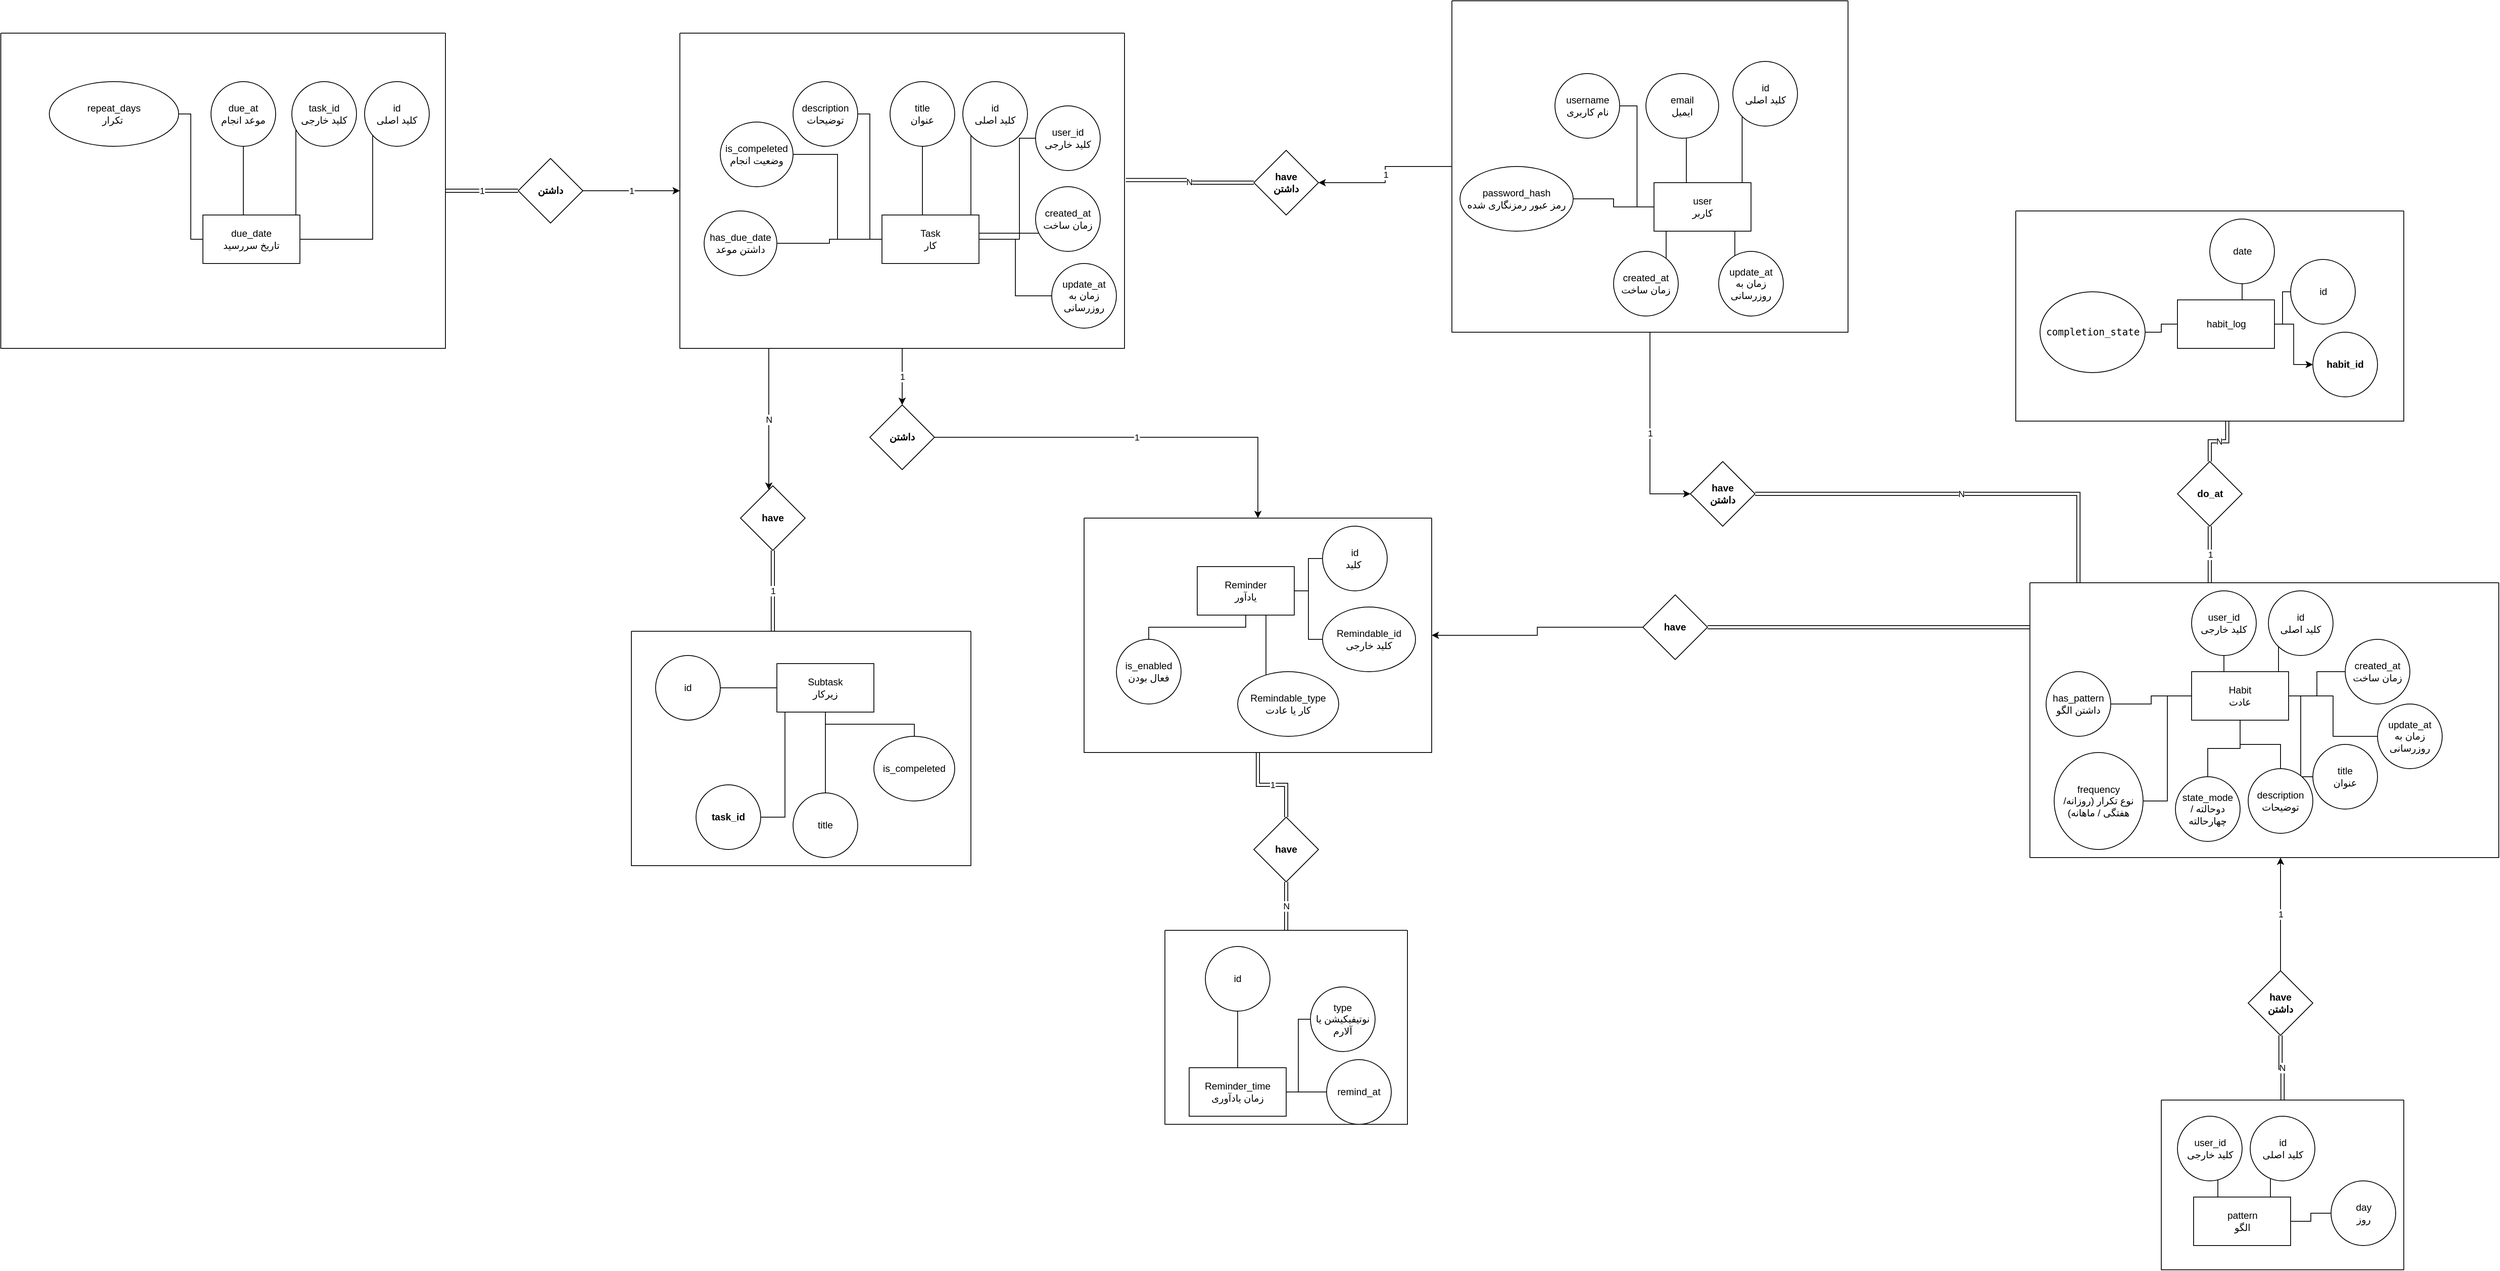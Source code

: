 <mxfile version="27.0.9">
  <diagram name="Page-1" id="r8p4O_eWEzCxsMryv561">
    <mxGraphModel dx="1728" dy="-308" grid="1" gridSize="10" guides="1" tooltips="1" connect="1" arrows="1" fold="1" page="1" pageScale="1" pageWidth="850" pageHeight="1100" math="0" shadow="0">
      <root>
        <mxCell id="0" />
        <mxCell id="1" parent="0" />
        <mxCell id="g0pEM1Ol_jY0G0fQ0YfE-92" value="1" style="edgeStyle=orthogonalEdgeStyle;rounded=0;orthogonalLoop=1;jettySize=auto;html=1;" parent="1" source="g0pEM1Ol_jY0G0fQ0YfE-7" target="g0pEM1Ol_jY0G0fQ0YfE-91" edge="1">
          <mxGeometry relative="1" as="geometry" />
        </mxCell>
        <mxCell id="g0pEM1Ol_jY0G0fQ0YfE-108" value="N" style="edgeStyle=orthogonalEdgeStyle;rounded=0;orthogonalLoop=1;jettySize=auto;html=1;" parent="1" source="g0pEM1Ol_jY0G0fQ0YfE-7" target="g0pEM1Ol_jY0G0fQ0YfE-105" edge="1">
          <mxGeometry relative="1" as="geometry">
            <Array as="points">
              <mxPoint x="190" y="1780" />
              <mxPoint x="190" y="1780" />
            </Array>
          </mxGeometry>
        </mxCell>
        <mxCell id="g0pEM1Ol_jY0G0fQ0YfE-7" value="" style="swimlane;startSize=0;" parent="1" vertex="1">
          <mxGeometry x="80" y="1240" width="550" height="390" as="geometry" />
        </mxCell>
        <mxCell id="g0pEM1Ol_jY0G0fQ0YfE-8" value="" style="edgeStyle=elbowEdgeStyle;rounded=0;orthogonalLoop=1;jettySize=auto;html=1;elbow=horizontal;startArrow=none;endArrow=none;" parent="g0pEM1Ol_jY0G0fQ0YfE-7" source="g0pEM1Ol_jY0G0fQ0YfE-16" target="g0pEM1Ol_jY0G0fQ0YfE-17" edge="1">
          <mxGeometry relative="1" as="geometry" />
        </mxCell>
        <mxCell id="g0pEM1Ol_jY0G0fQ0YfE-9" value="" style="edgeStyle=elbowEdgeStyle;rounded=0;orthogonalLoop=1;jettySize=auto;html=1;elbow=horizontal;startArrow=none;endArrow=none;" parent="g0pEM1Ol_jY0G0fQ0YfE-7" source="g0pEM1Ol_jY0G0fQ0YfE-16" target="g0pEM1Ol_jY0G0fQ0YfE-18" edge="1">
          <mxGeometry relative="1" as="geometry" />
        </mxCell>
        <mxCell id="g0pEM1Ol_jY0G0fQ0YfE-10" value="" style="edgeStyle=elbowEdgeStyle;rounded=0;orthogonalLoop=1;jettySize=auto;html=1;elbow=horizontal;startArrow=none;endArrow=none;" parent="g0pEM1Ol_jY0G0fQ0YfE-7" source="g0pEM1Ol_jY0G0fQ0YfE-16" target="g0pEM1Ol_jY0G0fQ0YfE-18" edge="1">
          <mxGeometry relative="1" as="geometry" />
        </mxCell>
        <mxCell id="g0pEM1Ol_jY0G0fQ0YfE-11" value="" style="edgeStyle=elbowEdgeStyle;rounded=0;orthogonalLoop=1;jettySize=auto;html=1;elbow=horizontal;startArrow=none;endArrow=none;" parent="g0pEM1Ol_jY0G0fQ0YfE-7" source="g0pEM1Ol_jY0G0fQ0YfE-16" target="g0pEM1Ol_jY0G0fQ0YfE-19" edge="1">
          <mxGeometry relative="1" as="geometry" />
        </mxCell>
        <mxCell id="g0pEM1Ol_jY0G0fQ0YfE-12" value="" style="edgeStyle=elbowEdgeStyle;rounded=0;orthogonalLoop=1;jettySize=auto;html=1;elbow=horizontal;startArrow=none;endArrow=none;" parent="g0pEM1Ol_jY0G0fQ0YfE-7" source="g0pEM1Ol_jY0G0fQ0YfE-16" target="g0pEM1Ol_jY0G0fQ0YfE-19" edge="1">
          <mxGeometry relative="1" as="geometry" />
        </mxCell>
        <mxCell id="g0pEM1Ol_jY0G0fQ0YfE-13" value="" style="edgeStyle=elbowEdgeStyle;rounded=0;orthogonalLoop=1;jettySize=auto;html=1;elbow=horizontal;startArrow=none;endArrow=none;" parent="g0pEM1Ol_jY0G0fQ0YfE-7" source="g0pEM1Ol_jY0G0fQ0YfE-16" target="g0pEM1Ol_jY0G0fQ0YfE-20" edge="1">
          <mxGeometry relative="1" as="geometry" />
        </mxCell>
        <mxCell id="g0pEM1Ol_jY0G0fQ0YfE-14" value="" style="edgeStyle=elbowEdgeStyle;rounded=0;orthogonalLoop=1;jettySize=auto;html=1;elbow=vertical;startArrow=none;endArrow=none;" parent="g0pEM1Ol_jY0G0fQ0YfE-7" source="g0pEM1Ol_jY0G0fQ0YfE-16" target="g0pEM1Ol_jY0G0fQ0YfE-21" edge="1">
          <mxGeometry relative="1" as="geometry" />
        </mxCell>
        <mxCell id="g0pEM1Ol_jY0G0fQ0YfE-15" value="" style="edgeStyle=elbowEdgeStyle;rounded=0;orthogonalLoop=1;jettySize=auto;html=1;elbow=horizontal;startArrow=none;endArrow=none;" parent="g0pEM1Ol_jY0G0fQ0YfE-7" source="g0pEM1Ol_jY0G0fQ0YfE-16" target="g0pEM1Ol_jY0G0fQ0YfE-22" edge="1">
          <mxGeometry relative="1" as="geometry" />
        </mxCell>
        <mxCell id="g0pEM1Ol_jY0G0fQ0YfE-26" style="edgeStyle=elbowEdgeStyle;rounded=0;orthogonalLoop=1;jettySize=auto;html=1;startArrow=none;endArrow=none;" parent="g0pEM1Ol_jY0G0fQ0YfE-7" source="g0pEM1Ol_jY0G0fQ0YfE-16" target="g0pEM1Ol_jY0G0fQ0YfE-25" edge="1">
          <mxGeometry relative="1" as="geometry" />
        </mxCell>
        <mxCell id="g0pEM1Ol_jY0G0fQ0YfE-175" style="edgeStyle=elbowEdgeStyle;rounded=0;orthogonalLoop=1;jettySize=auto;html=1;startArrow=none;endArrow=none;" parent="g0pEM1Ol_jY0G0fQ0YfE-7" source="g0pEM1Ol_jY0G0fQ0YfE-16" target="g0pEM1Ol_jY0G0fQ0YfE-174" edge="1">
          <mxGeometry relative="1" as="geometry">
            <Array as="points">
              <mxPoint x="420" y="190" />
            </Array>
          </mxGeometry>
        </mxCell>
        <UserObject label="Task&lt;div&gt;کار&lt;/div&gt;" treeRoot="1" id="g0pEM1Ol_jY0G0fQ0YfE-16">
          <mxCell style="whiteSpace=wrap;html=1;align=center;treeFolding=1;treeMoving=1;newEdgeStyle={&quot;edgeStyle&quot;:&quot;elbowEdgeStyle&quot;,&quot;startArrow&quot;:&quot;none&quot;,&quot;endArrow&quot;:&quot;none&quot;};" parent="g0pEM1Ol_jY0G0fQ0YfE-7" vertex="1">
            <mxGeometry x="250" y="225" width="120" height="60" as="geometry" />
          </mxCell>
        </UserObject>
        <mxCell id="g0pEM1Ol_jY0G0fQ0YfE-17" value="id&lt;div&gt;کلید اصلی&lt;/div&gt;" style="ellipse;whiteSpace=wrap;html=1;" parent="g0pEM1Ol_jY0G0fQ0YfE-7" vertex="1">
          <mxGeometry x="350" y="60" width="80" height="80" as="geometry" />
        </mxCell>
        <mxCell id="g0pEM1Ol_jY0G0fQ0YfE-18" value="title&lt;div&gt;عنوان&lt;/div&gt;" style="ellipse;whiteSpace=wrap;html=1;" parent="g0pEM1Ol_jY0G0fQ0YfE-7" vertex="1">
          <mxGeometry x="260" y="60" width="80" height="80" as="geometry" />
        </mxCell>
        <mxCell id="g0pEM1Ol_jY0G0fQ0YfE-19" value="description&lt;div&gt;توضیحات&lt;/div&gt;" style="ellipse;whiteSpace=wrap;html=1;" parent="g0pEM1Ol_jY0G0fQ0YfE-7" vertex="1">
          <mxGeometry x="140" y="60" width="80" height="80" as="geometry" />
        </mxCell>
        <mxCell id="g0pEM1Ol_jY0G0fQ0YfE-20" value="is_compeleted&lt;div&gt;وضعیت انجام&lt;/div&gt;" style="ellipse;whiteSpace=wrap;html=1;" parent="g0pEM1Ol_jY0G0fQ0YfE-7" vertex="1">
          <mxGeometry x="50" y="110" width="90" height="80" as="geometry" />
        </mxCell>
        <mxCell id="g0pEM1Ol_jY0G0fQ0YfE-21" value="created_at&lt;div&gt;زمان ساخت&lt;/div&gt;" style="ellipse;whiteSpace=wrap;html=1;" parent="g0pEM1Ol_jY0G0fQ0YfE-7" vertex="1">
          <mxGeometry x="440" y="190" width="80" height="80" as="geometry" />
        </mxCell>
        <mxCell id="g0pEM1Ol_jY0G0fQ0YfE-22" value="&lt;div&gt;has_due_date&lt;/div&gt;&lt;div&gt;داشتن موعد&lt;/div&gt;" style="ellipse;whiteSpace=wrap;html=1;" parent="g0pEM1Ol_jY0G0fQ0YfE-7" vertex="1">
          <mxGeometry x="30" y="220" width="90" height="80" as="geometry" />
        </mxCell>
        <mxCell id="g0pEM1Ol_jY0G0fQ0YfE-25" value="update_at&lt;div&gt;زمان به روزرسانی&lt;/div&gt;" style="ellipse;whiteSpace=wrap;html=1;" parent="g0pEM1Ol_jY0G0fQ0YfE-7" vertex="1">
          <mxGeometry x="460" y="285" width="80" height="80" as="geometry" />
        </mxCell>
        <mxCell id="g0pEM1Ol_jY0G0fQ0YfE-174" value="user_id&lt;div&gt;کلید خارجی&lt;/div&gt;" style="ellipse;whiteSpace=wrap;html=1;" parent="g0pEM1Ol_jY0G0fQ0YfE-7" vertex="1">
          <mxGeometry x="440" y="90" width="80" height="80" as="geometry" />
        </mxCell>
        <mxCell id="g0pEM1Ol_jY0G0fQ0YfE-48" value="1" style="edgeStyle=orthogonalEdgeStyle;rounded=0;orthogonalLoop=1;jettySize=auto;html=1;shape=link;" parent="1" source="g0pEM1Ol_jY0G0fQ0YfE-27" target="g0pEM1Ol_jY0G0fQ0YfE-47" edge="1">
          <mxGeometry relative="1" as="geometry" />
        </mxCell>
        <mxCell id="g0pEM1Ol_jY0G0fQ0YfE-27" value="" style="swimlane;startSize=0;" parent="1" vertex="1">
          <mxGeometry x="-760" y="1240" width="550" height="390" as="geometry" />
        </mxCell>
        <mxCell id="g0pEM1Ol_jY0G0fQ0YfE-28" value="" style="edgeStyle=elbowEdgeStyle;rounded=0;orthogonalLoop=1;jettySize=auto;html=1;elbow=horizontal;startArrow=none;endArrow=none;" parent="g0pEM1Ol_jY0G0fQ0YfE-27" source="g0pEM1Ol_jY0G0fQ0YfE-37" target="g0pEM1Ol_jY0G0fQ0YfE-38" edge="1">
          <mxGeometry relative="1" as="geometry">
            <Array as="points">
              <mxPoint x="460" y="180" />
            </Array>
          </mxGeometry>
        </mxCell>
        <mxCell id="g0pEM1Ol_jY0G0fQ0YfE-29" value="" style="edgeStyle=elbowEdgeStyle;rounded=0;orthogonalLoop=1;jettySize=auto;html=1;elbow=horizontal;startArrow=none;endArrow=none;" parent="g0pEM1Ol_jY0G0fQ0YfE-27" source="g0pEM1Ol_jY0G0fQ0YfE-37" target="g0pEM1Ol_jY0G0fQ0YfE-39" edge="1">
          <mxGeometry relative="1" as="geometry" />
        </mxCell>
        <mxCell id="g0pEM1Ol_jY0G0fQ0YfE-30" value="" style="edgeStyle=elbowEdgeStyle;rounded=0;orthogonalLoop=1;jettySize=auto;html=1;elbow=horizontal;startArrow=none;endArrow=none;" parent="g0pEM1Ol_jY0G0fQ0YfE-27" source="g0pEM1Ol_jY0G0fQ0YfE-37" target="g0pEM1Ol_jY0G0fQ0YfE-39" edge="1">
          <mxGeometry relative="1" as="geometry" />
        </mxCell>
        <mxCell id="g0pEM1Ol_jY0G0fQ0YfE-31" value="" style="edgeStyle=elbowEdgeStyle;rounded=0;orthogonalLoop=1;jettySize=auto;html=1;elbow=horizontal;startArrow=none;endArrow=none;" parent="g0pEM1Ol_jY0G0fQ0YfE-27" source="g0pEM1Ol_jY0G0fQ0YfE-37" target="g0pEM1Ol_jY0G0fQ0YfE-40" edge="1">
          <mxGeometry relative="1" as="geometry" />
        </mxCell>
        <mxCell id="g0pEM1Ol_jY0G0fQ0YfE-32" value="" style="edgeStyle=elbowEdgeStyle;rounded=0;orthogonalLoop=1;jettySize=auto;html=1;elbow=horizontal;startArrow=none;endArrow=none;" parent="g0pEM1Ol_jY0G0fQ0YfE-27" source="g0pEM1Ol_jY0G0fQ0YfE-37" target="g0pEM1Ol_jY0G0fQ0YfE-40" edge="1">
          <mxGeometry relative="1" as="geometry" />
        </mxCell>
        <mxCell id="g0pEM1Ol_jY0G0fQ0YfE-46" style="edgeStyle=elbowEdgeStyle;rounded=0;orthogonalLoop=1;jettySize=auto;html=1;startArrow=none;endArrow=none;" parent="g0pEM1Ol_jY0G0fQ0YfE-27" source="g0pEM1Ol_jY0G0fQ0YfE-37" target="g0pEM1Ol_jY0G0fQ0YfE-45" edge="1">
          <mxGeometry relative="1" as="geometry" />
        </mxCell>
        <UserObject label="&lt;div&gt;due_date&lt;/div&gt;&lt;div&gt;تاریخ سررسید&lt;/div&gt;" treeRoot="1" id="g0pEM1Ol_jY0G0fQ0YfE-37">
          <mxCell style="whiteSpace=wrap;html=1;align=center;treeFolding=1;treeMoving=1;newEdgeStyle={&quot;edgeStyle&quot;:&quot;elbowEdgeStyle&quot;,&quot;startArrow&quot;:&quot;none&quot;,&quot;endArrow&quot;:&quot;none&quot;};" parent="g0pEM1Ol_jY0G0fQ0YfE-27" vertex="1">
            <mxGeometry x="250" y="225" width="120" height="60" as="geometry" />
          </mxCell>
        </UserObject>
        <mxCell id="g0pEM1Ol_jY0G0fQ0YfE-38" value="id&lt;div&gt;کلید اصلی&lt;/div&gt;" style="ellipse;whiteSpace=wrap;html=1;" parent="g0pEM1Ol_jY0G0fQ0YfE-27" vertex="1">
          <mxGeometry x="450" y="60" width="80" height="80" as="geometry" />
        </mxCell>
        <mxCell id="g0pEM1Ol_jY0G0fQ0YfE-39" value="due_at&lt;div&gt;موعد انجام&lt;/div&gt;" style="ellipse;whiteSpace=wrap;html=1;" parent="g0pEM1Ol_jY0G0fQ0YfE-27" vertex="1">
          <mxGeometry x="260" y="60" width="80" height="80" as="geometry" />
        </mxCell>
        <mxCell id="g0pEM1Ol_jY0G0fQ0YfE-40" value="repeat_days&lt;div&gt;تکرار&amp;nbsp;&lt;/div&gt;" style="ellipse;whiteSpace=wrap;html=1;" parent="g0pEM1Ol_jY0G0fQ0YfE-27" vertex="1">
          <mxGeometry x="60" y="60" width="160" height="80" as="geometry" />
        </mxCell>
        <mxCell id="g0pEM1Ol_jY0G0fQ0YfE-45" value="task_id&lt;div&gt;کلید خارجی&lt;/div&gt;" style="ellipse;whiteSpace=wrap;html=1;" parent="g0pEM1Ol_jY0G0fQ0YfE-27" vertex="1">
          <mxGeometry x="360" y="60" width="80" height="80" as="geometry" />
        </mxCell>
        <mxCell id="g0pEM1Ol_jY0G0fQ0YfE-49" value="1" style="edgeStyle=orthogonalEdgeStyle;rounded=0;orthogonalLoop=1;jettySize=auto;html=1;" parent="1" source="g0pEM1Ol_jY0G0fQ0YfE-47" target="g0pEM1Ol_jY0G0fQ0YfE-7" edge="1">
          <mxGeometry relative="1" as="geometry" />
        </mxCell>
        <mxCell id="g0pEM1Ol_jY0G0fQ0YfE-47" value="داشتن" style="rhombus;whiteSpace=wrap;html=1;fontStyle=1;startSize=0;" parent="1" vertex="1">
          <mxGeometry x="-120" y="1395" width="80" height="80" as="geometry" />
        </mxCell>
        <mxCell id="g0pEM1Ol_jY0G0fQ0YfE-86" value="1" style="edgeStyle=orthogonalEdgeStyle;rounded=0;orthogonalLoop=1;jettySize=auto;html=1;shape=link;" parent="1" source="g0pEM1Ol_jY0G0fQ0YfE-59" target="g0pEM1Ol_jY0G0fQ0YfE-79" edge="1">
          <mxGeometry relative="1" as="geometry" />
        </mxCell>
        <mxCell id="g0pEM1Ol_jY0G0fQ0YfE-59" value="" style="swimlane;startSize=0;" parent="1" vertex="1">
          <mxGeometry x="580" y="1840" width="430" height="290" as="geometry" />
        </mxCell>
        <mxCell id="g0pEM1Ol_jY0G0fQ0YfE-61" value="" style="edgeStyle=elbowEdgeStyle;rounded=0;orthogonalLoop=1;jettySize=auto;html=1;elbow=vertical;startArrow=none;endArrow=none;" parent="g0pEM1Ol_jY0G0fQ0YfE-59" source="g0pEM1Ol_jY0G0fQ0YfE-64" target="g0pEM1Ol_jY0G0fQ0YfE-65" edge="1">
          <mxGeometry relative="1" as="geometry" />
        </mxCell>
        <mxCell id="g0pEM1Ol_jY0G0fQ0YfE-62" value="" style="edgeStyle=elbowEdgeStyle;rounded=0;orthogonalLoop=1;jettySize=auto;html=1;elbow=horizontal;startArrow=none;endArrow=none;" parent="g0pEM1Ol_jY0G0fQ0YfE-59" source="g0pEM1Ol_jY0G0fQ0YfE-64" target="g0pEM1Ol_jY0G0fQ0YfE-66" edge="1">
          <mxGeometry relative="1" as="geometry" />
        </mxCell>
        <mxCell id="g0pEM1Ol_jY0G0fQ0YfE-88" style="edgeStyle=elbowEdgeStyle;rounded=0;orthogonalLoop=1;jettySize=auto;html=1;startArrow=none;endArrow=none;" parent="g0pEM1Ol_jY0G0fQ0YfE-59" source="g0pEM1Ol_jY0G0fQ0YfE-64" target="g0pEM1Ol_jY0G0fQ0YfE-87" edge="1">
          <mxGeometry relative="1" as="geometry" />
        </mxCell>
        <mxCell id="g0pEM1Ol_jY0G0fQ0YfE-110" style="edgeStyle=elbowEdgeStyle;rounded=0;orthogonalLoop=1;jettySize=auto;html=1;startArrow=none;endArrow=none;" parent="g0pEM1Ol_jY0G0fQ0YfE-59" source="g0pEM1Ol_jY0G0fQ0YfE-64" target="g0pEM1Ol_jY0G0fQ0YfE-109" edge="1">
          <mxGeometry relative="1" as="geometry" />
        </mxCell>
        <UserObject label="Reminder&lt;div&gt;یادآور&lt;/div&gt;" treeRoot="1" id="g0pEM1Ol_jY0G0fQ0YfE-64">
          <mxCell style="whiteSpace=wrap;html=1;align=center;treeFolding=1;treeMoving=1;newEdgeStyle={&quot;edgeStyle&quot;:&quot;elbowEdgeStyle&quot;,&quot;startArrow&quot;:&quot;none&quot;,&quot;endArrow&quot;:&quot;none&quot;};" parent="g0pEM1Ol_jY0G0fQ0YfE-59" vertex="1">
            <mxGeometry x="140" y="60" width="120" height="60" as="geometry" />
          </mxCell>
        </UserObject>
        <mxCell id="g0pEM1Ol_jY0G0fQ0YfE-65" value="is_enabled&lt;div&gt;فعال بودن&lt;/div&gt;" style="ellipse;whiteSpace=wrap;html=1;" parent="g0pEM1Ol_jY0G0fQ0YfE-59" vertex="1">
          <mxGeometry x="40" y="150" width="80" height="80" as="geometry" />
        </mxCell>
        <mxCell id="g0pEM1Ol_jY0G0fQ0YfE-66" value="id&lt;div&gt;کلید&amp;nbsp;&lt;/div&gt;" style="ellipse;whiteSpace=wrap;html=1;" parent="g0pEM1Ol_jY0G0fQ0YfE-59" vertex="1">
          <mxGeometry x="295" y="10" width="80" height="80" as="geometry" />
        </mxCell>
        <mxCell id="g0pEM1Ol_jY0G0fQ0YfE-87" value="&lt;div&gt;Remindable_id&lt;/div&gt;&lt;div&gt;کلید خارجی&lt;/div&gt;" style="ellipse;whiteSpace=wrap;html=1;" parent="g0pEM1Ol_jY0G0fQ0YfE-59" vertex="1">
          <mxGeometry x="295" y="110" width="115" height="80" as="geometry" />
        </mxCell>
        <mxCell id="g0pEM1Ol_jY0G0fQ0YfE-109" value="&lt;div&gt;Remindable_type&lt;/div&gt;&lt;div&gt;کار یا عادت&lt;/div&gt;" style="ellipse;whiteSpace=wrap;html=1;" parent="g0pEM1Ol_jY0G0fQ0YfE-59" vertex="1">
          <mxGeometry x="190" y="190" width="125" height="80" as="geometry" />
        </mxCell>
        <mxCell id="g0pEM1Ol_jY0G0fQ0YfE-70" value="" style="swimlane;startSize=0;" parent="1" vertex="1">
          <mxGeometry x="680" y="2350" width="300" height="240" as="geometry" />
        </mxCell>
        <mxCell id="g0pEM1Ol_jY0G0fQ0YfE-71" value="" style="edgeStyle=elbowEdgeStyle;rounded=0;orthogonalLoop=1;jettySize=auto;html=1;elbow=horizontal;startArrow=none;endArrow=none;" parent="g0pEM1Ol_jY0G0fQ0YfE-70" source="g0pEM1Ol_jY0G0fQ0YfE-72" target="g0pEM1Ol_jY0G0fQ0YfE-75" edge="1">
          <mxGeometry relative="1" as="geometry" />
        </mxCell>
        <UserObject label="Reminder_time&lt;br&gt;&lt;div&gt;زمان یادآوری&lt;/div&gt;" treeRoot="1" id="g0pEM1Ol_jY0G0fQ0YfE-72">
          <mxCell style="whiteSpace=wrap;html=1;align=center;treeFolding=1;treeMoving=1;newEdgeStyle={&quot;edgeStyle&quot;:&quot;elbowEdgeStyle&quot;,&quot;startArrow&quot;:&quot;none&quot;,&quot;endArrow&quot;:&quot;none&quot;};" parent="g0pEM1Ol_jY0G0fQ0YfE-70" vertex="1">
            <mxGeometry x="30" y="170" width="120" height="60" as="geometry" />
          </mxCell>
        </UserObject>
        <mxCell id="g0pEM1Ol_jY0G0fQ0YfE-73" value="remind_at" style="ellipse;whiteSpace=wrap;html=1;" parent="g0pEM1Ol_jY0G0fQ0YfE-70" vertex="1">
          <mxGeometry x="200" y="160" width="80" height="80" as="geometry" />
        </mxCell>
        <mxCell id="g0pEM1Ol_jY0G0fQ0YfE-74" style="edgeStyle=elbowEdgeStyle;rounded=0;orthogonalLoop=1;jettySize=auto;html=1;startArrow=none;endArrow=none;" parent="g0pEM1Ol_jY0G0fQ0YfE-70" source="g0pEM1Ol_jY0G0fQ0YfE-72" target="g0pEM1Ol_jY0G0fQ0YfE-73" edge="1">
          <mxGeometry relative="1" as="geometry" />
        </mxCell>
        <mxCell id="g0pEM1Ol_jY0G0fQ0YfE-75" value="id" style="ellipse;whiteSpace=wrap;html=1;" parent="g0pEM1Ol_jY0G0fQ0YfE-70" vertex="1">
          <mxGeometry x="50" y="20" width="80" height="80" as="geometry" />
        </mxCell>
        <mxCell id="g0pEM1Ol_jY0G0fQ0YfE-67" value="type&lt;br&gt;&lt;div&gt;نوتیفیکیشن یا آلارم&lt;/div&gt;" style="ellipse;whiteSpace=wrap;html=1;" parent="g0pEM1Ol_jY0G0fQ0YfE-70" vertex="1">
          <mxGeometry x="180" y="70" width="80" height="80" as="geometry" />
        </mxCell>
        <mxCell id="g0pEM1Ol_jY0G0fQ0YfE-63" style="edgeStyle=elbowEdgeStyle;rounded=0;orthogonalLoop=1;jettySize=auto;html=1;startArrow=none;endArrow=none;" parent="g0pEM1Ol_jY0G0fQ0YfE-70" source="g0pEM1Ol_jY0G0fQ0YfE-72" target="g0pEM1Ol_jY0G0fQ0YfE-67" edge="1">
          <mxGeometry relative="1" as="geometry">
            <Array as="points" />
            <mxPoint x="245" y="10" as="sourcePoint" />
          </mxGeometry>
        </mxCell>
        <mxCell id="g0pEM1Ol_jY0G0fQ0YfE-76" value="N" style="edgeStyle=orthogonalEdgeStyle;rounded=0;orthogonalLoop=1;jettySize=auto;html=1;shape=link;" parent="1" source="g0pEM1Ol_jY0G0fQ0YfE-79" target="g0pEM1Ol_jY0G0fQ0YfE-70" edge="1">
          <mxGeometry relative="1" as="geometry" />
        </mxCell>
        <mxCell id="g0pEM1Ol_jY0G0fQ0YfE-79" value="have" style="rhombus;whiteSpace=wrap;html=1;fontStyle=1;startSize=0;" parent="1" vertex="1">
          <mxGeometry x="790" y="2210" width="80" height="80" as="geometry" />
        </mxCell>
        <mxCell id="g0pEM1Ol_jY0G0fQ0YfE-93" value="1" style="edgeStyle=orthogonalEdgeStyle;rounded=0;orthogonalLoop=1;jettySize=auto;html=1;" parent="1" source="g0pEM1Ol_jY0G0fQ0YfE-91" target="g0pEM1Ol_jY0G0fQ0YfE-59" edge="1">
          <mxGeometry relative="1" as="geometry" />
        </mxCell>
        <mxCell id="g0pEM1Ol_jY0G0fQ0YfE-91" value="داشتن" style="rhombus;whiteSpace=wrap;html=1;fontStyle=1;startSize=0;" parent="1" vertex="1">
          <mxGeometry x="315" y="1700" width="80" height="80" as="geometry" />
        </mxCell>
        <mxCell id="g0pEM1Ol_jY0G0fQ0YfE-94" value="" style="swimlane;startSize=0;" parent="1" vertex="1">
          <mxGeometry x="20" y="1980" width="420" height="290" as="geometry" />
        </mxCell>
        <mxCell id="g0pEM1Ol_jY0G0fQ0YfE-95" value="" style="edgeStyle=elbowEdgeStyle;rounded=0;orthogonalLoop=1;jettySize=auto;html=1;elbow=horizontal;startArrow=none;endArrow=none;" parent="g0pEM1Ol_jY0G0fQ0YfE-94" source="g0pEM1Ol_jY0G0fQ0YfE-98" target="g0pEM1Ol_jY0G0fQ0YfE-99" edge="1">
          <mxGeometry relative="1" as="geometry" />
        </mxCell>
        <mxCell id="g0pEM1Ol_jY0G0fQ0YfE-96" value="" style="edgeStyle=elbowEdgeStyle;rounded=0;orthogonalLoop=1;jettySize=auto;html=1;elbow=vertical;startArrow=none;endArrow=none;" parent="g0pEM1Ol_jY0G0fQ0YfE-94" source="g0pEM1Ol_jY0G0fQ0YfE-98" target="g0pEM1Ol_jY0G0fQ0YfE-100" edge="1">
          <mxGeometry relative="1" as="geometry" />
        </mxCell>
        <mxCell id="g0pEM1Ol_jY0G0fQ0YfE-97" value="" style="edgeStyle=elbowEdgeStyle;rounded=0;orthogonalLoop=1;jettySize=auto;html=1;elbow=vertical;startArrow=none;endArrow=none;" parent="g0pEM1Ol_jY0G0fQ0YfE-94" source="g0pEM1Ol_jY0G0fQ0YfE-98" target="g0pEM1Ol_jY0G0fQ0YfE-101" edge="1">
          <mxGeometry relative="1" as="geometry" />
        </mxCell>
        <mxCell id="tqQAxwKXfqx9s-7o7qNr-1" style="edgeStyle=elbowEdgeStyle;rounded=0;orthogonalLoop=1;jettySize=auto;html=1;startArrow=none;endArrow=none;" parent="g0pEM1Ol_jY0G0fQ0YfE-94" source="g0pEM1Ol_jY0G0fQ0YfE-98" target="g0pEM1Ol_jY0G0fQ0YfE-106" edge="1">
          <mxGeometry relative="1" as="geometry">
            <Array as="points">
              <mxPoint x="190" y="230" />
            </Array>
          </mxGeometry>
        </mxCell>
        <UserObject label="Subtask&lt;div&gt;زیرکار&lt;/div&gt;" treeRoot="1" id="g0pEM1Ol_jY0G0fQ0YfE-98">
          <mxCell style="whiteSpace=wrap;html=1;align=center;treeFolding=1;treeMoving=1;newEdgeStyle={&quot;edgeStyle&quot;:&quot;elbowEdgeStyle&quot;,&quot;startArrow&quot;:&quot;none&quot;,&quot;endArrow&quot;:&quot;none&quot;};" parent="g0pEM1Ol_jY0G0fQ0YfE-94" vertex="1">
            <mxGeometry x="180" y="40" width="120" height="60" as="geometry" />
          </mxCell>
        </UserObject>
        <mxCell id="g0pEM1Ol_jY0G0fQ0YfE-99" value="id" style="ellipse;whiteSpace=wrap;html=1;" parent="g0pEM1Ol_jY0G0fQ0YfE-94" vertex="1">
          <mxGeometry x="30" y="30" width="80" height="80" as="geometry" />
        </mxCell>
        <mxCell id="g0pEM1Ol_jY0G0fQ0YfE-100" value="title" style="ellipse;whiteSpace=wrap;html=1;" parent="g0pEM1Ol_jY0G0fQ0YfE-94" vertex="1">
          <mxGeometry x="200" y="200" width="80" height="80" as="geometry" />
        </mxCell>
        <mxCell id="g0pEM1Ol_jY0G0fQ0YfE-101" value="is_compeleted" style="ellipse;whiteSpace=wrap;html=1;" parent="g0pEM1Ol_jY0G0fQ0YfE-94" vertex="1">
          <mxGeometry x="300" y="130" width="100" height="80" as="geometry" />
        </mxCell>
        <mxCell id="g0pEM1Ol_jY0G0fQ0YfE-106" value="task_id" style="ellipse;whiteSpace=wrap;html=1;fontStyle=1;startSize=0;" parent="g0pEM1Ol_jY0G0fQ0YfE-94" vertex="1">
          <mxGeometry x="80" y="190" width="80" height="80" as="geometry" />
        </mxCell>
        <mxCell id="g0pEM1Ol_jY0G0fQ0YfE-102" value="1" style="edgeStyle=orthogonalEdgeStyle;rounded=0;orthogonalLoop=1;jettySize=auto;html=1;shape=link;" parent="1" source="g0pEM1Ol_jY0G0fQ0YfE-105" target="g0pEM1Ol_jY0G0fQ0YfE-94" edge="1">
          <mxGeometry relative="1" as="geometry">
            <Array as="points">
              <mxPoint x="195" y="1960" />
              <mxPoint x="195" y="1960" />
            </Array>
          </mxGeometry>
        </mxCell>
        <mxCell id="g0pEM1Ol_jY0G0fQ0YfE-105" value="have" style="rhombus;whiteSpace=wrap;html=1;fontStyle=1;startSize=0;" parent="1" vertex="1">
          <mxGeometry x="155" y="1800" width="80" height="80" as="geometry" />
        </mxCell>
        <mxCell id="g0pEM1Ol_jY0G0fQ0YfE-112" value="" style="edgeStyle=orthogonalEdgeStyle;rounded=0;orthogonalLoop=1;jettySize=auto;html=1;shape=link;" parent="1" source="g0pEM1Ol_jY0G0fQ0YfE-114" target="g0pEM1Ol_jY0G0fQ0YfE-134" edge="1">
          <mxGeometry relative="1" as="geometry">
            <Array as="points">
              <mxPoint x="1500" y="1975" />
              <mxPoint x="1500" y="1975" />
            </Array>
          </mxGeometry>
        </mxCell>
        <mxCell id="g0pEM1Ol_jY0G0fQ0YfE-113" value="1" style="edgeStyle=orthogonalEdgeStyle;rounded=0;orthogonalLoop=1;jettySize=auto;html=1;shape=link;" parent="1" source="g0pEM1Ol_jY0G0fQ0YfE-114" target="g0pEM1Ol_jY0G0fQ0YfE-145" edge="1">
          <mxGeometry relative="1" as="geometry">
            <Array as="points">
              <mxPoint x="1972.5" y="1895" />
              <mxPoint x="1972.5" y="1895" />
            </Array>
          </mxGeometry>
        </mxCell>
        <mxCell id="g0pEM1Ol_jY0G0fQ0YfE-114" value="" style="swimlane;startSize=0;" parent="1" vertex="1">
          <mxGeometry x="1750" y="1920" width="580" height="340" as="geometry" />
        </mxCell>
        <mxCell id="g0pEM1Ol_jY0G0fQ0YfE-116" value="" style="edgeStyle=elbowEdgeStyle;rounded=0;orthogonalLoop=1;jettySize=auto;html=1;elbow=vertical;startArrow=none;endArrow=none;" parent="g0pEM1Ol_jY0G0fQ0YfE-114" source="g0pEM1Ol_jY0G0fQ0YfE-122" target="g0pEM1Ol_jY0G0fQ0YfE-126" edge="1">
          <mxGeometry relative="1" as="geometry" />
        </mxCell>
        <mxCell id="g0pEM1Ol_jY0G0fQ0YfE-117" value="" style="edgeStyle=elbowEdgeStyle;rounded=0;orthogonalLoop=1;jettySize=auto;html=1;elbow=vertical;startArrow=none;endArrow=none;" parent="g0pEM1Ol_jY0G0fQ0YfE-114" source="g0pEM1Ol_jY0G0fQ0YfE-122" target="g0pEM1Ol_jY0G0fQ0YfE-127" edge="1">
          <mxGeometry relative="1" as="geometry" />
        </mxCell>
        <mxCell id="g0pEM1Ol_jY0G0fQ0YfE-118" value="" style="edgeStyle=elbowEdgeStyle;rounded=0;orthogonalLoop=1;jettySize=auto;html=1;elbow=horizontal;startArrow=none;endArrow=none;" parent="g0pEM1Ol_jY0G0fQ0YfE-114" target="g0pEM1Ol_jY0G0fQ0YfE-128" edge="1">
          <mxGeometry relative="1" as="geometry">
            <mxPoint x="220" y="140" as="sourcePoint" />
            <mxPoint x="170" y="240" as="targetPoint" />
            <Array as="points">
              <mxPoint x="170" y="175" />
            </Array>
          </mxGeometry>
        </mxCell>
        <mxCell id="g0pEM1Ol_jY0G0fQ0YfE-119" value="" style="edgeStyle=elbowEdgeStyle;rounded=0;orthogonalLoop=1;jettySize=auto;html=1;elbow=horizontal;startArrow=none;endArrow=none;" parent="g0pEM1Ol_jY0G0fQ0YfE-114" source="g0pEM1Ol_jY0G0fQ0YfE-122" target="g0pEM1Ol_jY0G0fQ0YfE-129" edge="1">
          <mxGeometry relative="1" as="geometry" />
        </mxCell>
        <mxCell id="g0pEM1Ol_jY0G0fQ0YfE-173" style="edgeStyle=elbowEdgeStyle;rounded=0;orthogonalLoop=1;jettySize=auto;html=1;startArrow=none;endArrow=none;" parent="g0pEM1Ol_jY0G0fQ0YfE-114" source="g0pEM1Ol_jY0G0fQ0YfE-122" target="g0pEM1Ol_jY0G0fQ0YfE-172" edge="1">
          <mxGeometry relative="1" as="geometry" />
        </mxCell>
        <mxCell id="g0pEM1Ol_jY0G0fQ0YfE-198" style="edgeStyle=elbowEdgeStyle;rounded=0;orthogonalLoop=1;jettySize=auto;html=1;startArrow=none;endArrow=none;" parent="g0pEM1Ol_jY0G0fQ0YfE-114" source="g0pEM1Ol_jY0G0fQ0YfE-122" target="g0pEM1Ol_jY0G0fQ0YfE-123" edge="1">
          <mxGeometry relative="1" as="geometry" />
        </mxCell>
        <mxCell id="g0pEM1Ol_jY0G0fQ0YfE-199" style="edgeStyle=elbowEdgeStyle;rounded=0;orthogonalLoop=1;jettySize=auto;html=1;startArrow=none;endArrow=none;" parent="g0pEM1Ol_jY0G0fQ0YfE-114" source="g0pEM1Ol_jY0G0fQ0YfE-122" target="g0pEM1Ol_jY0G0fQ0YfE-195" edge="1">
          <mxGeometry relative="1" as="geometry" />
        </mxCell>
        <mxCell id="g0pEM1Ol_jY0G0fQ0YfE-202" style="edgeStyle=elbowEdgeStyle;rounded=0;orthogonalLoop=1;jettySize=auto;html=1;startArrow=none;endArrow=none;" parent="g0pEM1Ol_jY0G0fQ0YfE-114" source="g0pEM1Ol_jY0G0fQ0YfE-122" target="g0pEM1Ol_jY0G0fQ0YfE-196" edge="1">
          <mxGeometry relative="1" as="geometry" />
        </mxCell>
        <mxCell id="g0pEM1Ol_jY0G0fQ0YfE-203" style="edgeStyle=elbowEdgeStyle;rounded=0;orthogonalLoop=1;jettySize=auto;html=1;startArrow=none;endArrow=none;" parent="g0pEM1Ol_jY0G0fQ0YfE-114" source="g0pEM1Ol_jY0G0fQ0YfE-122" target="g0pEM1Ol_jY0G0fQ0YfE-123" edge="1">
          <mxGeometry relative="1" as="geometry" />
        </mxCell>
        <mxCell id="g0pEM1Ol_jY0G0fQ0YfE-208" style="edgeStyle=elbowEdgeStyle;rounded=0;orthogonalLoop=1;jettySize=auto;html=1;startArrow=none;endArrow=none;" parent="g0pEM1Ol_jY0G0fQ0YfE-114" source="g0pEM1Ol_jY0G0fQ0YfE-122" target="g0pEM1Ol_jY0G0fQ0YfE-124" edge="1">
          <mxGeometry relative="1" as="geometry" />
        </mxCell>
        <UserObject label="Habit&lt;div&gt;عادت&lt;/div&gt;" treeRoot="1" id="g0pEM1Ol_jY0G0fQ0YfE-122">
          <mxCell style="whiteSpace=wrap;html=1;align=center;treeFolding=1;treeMoving=1;newEdgeStyle={&quot;edgeStyle&quot;:&quot;elbowEdgeStyle&quot;,&quot;startArrow&quot;:&quot;none&quot;,&quot;endArrow&quot;:&quot;none&quot;};" parent="g0pEM1Ol_jY0G0fQ0YfE-114" vertex="1">
            <mxGeometry x="200" y="110" width="120" height="60" as="geometry" />
          </mxCell>
        </UserObject>
        <mxCell id="g0pEM1Ol_jY0G0fQ0YfE-123" value="id&lt;div&gt;کلید اصلی&lt;/div&gt;" style="ellipse;whiteSpace=wrap;html=1;" parent="g0pEM1Ol_jY0G0fQ0YfE-114" vertex="1">
          <mxGeometry x="295" y="10" width="80" height="80" as="geometry" />
        </mxCell>
        <mxCell id="g0pEM1Ol_jY0G0fQ0YfE-124" value="title&lt;div&gt;عنوان&lt;/div&gt;" style="ellipse;whiteSpace=wrap;html=1;" parent="g0pEM1Ol_jY0G0fQ0YfE-114" vertex="1">
          <mxGeometry x="350" y="200" width="80" height="80" as="geometry" />
        </mxCell>
        <mxCell id="g0pEM1Ol_jY0G0fQ0YfE-126" value="description&lt;div&gt;توضیحات&lt;/div&gt;" style="ellipse;whiteSpace=wrap;html=1;" parent="g0pEM1Ol_jY0G0fQ0YfE-114" vertex="1">
          <mxGeometry x="270" y="230" width="80" height="80" as="geometry" />
        </mxCell>
        <mxCell id="g0pEM1Ol_jY0G0fQ0YfE-127" value="state_mode&lt;div&gt;دوحالته / چهارحالته&lt;/div&gt;" style="ellipse;whiteSpace=wrap;html=1;" parent="g0pEM1Ol_jY0G0fQ0YfE-114" vertex="1">
          <mxGeometry x="180" y="240" width="80" height="80" as="geometry" />
        </mxCell>
        <mxCell id="g0pEM1Ol_jY0G0fQ0YfE-128" value="frequency&lt;div&gt;نوع تکرار (روزانه/ هفتگی / ماهانه)&lt;/div&gt;" style="ellipse;whiteSpace=wrap;html=1;" parent="g0pEM1Ol_jY0G0fQ0YfE-114" vertex="1">
          <mxGeometry x="30" y="210" width="110" height="120" as="geometry" />
        </mxCell>
        <mxCell id="g0pEM1Ol_jY0G0fQ0YfE-129" value="has_pattern&lt;div&gt;داشتن الگو&lt;/div&gt;" style="ellipse;whiteSpace=wrap;html=1;" parent="g0pEM1Ol_jY0G0fQ0YfE-114" vertex="1">
          <mxGeometry x="20" y="110" width="80" height="80" as="geometry" />
        </mxCell>
        <mxCell id="g0pEM1Ol_jY0G0fQ0YfE-172" value="user_id&lt;div&gt;کلید خارجی&lt;/div&gt;" style="ellipse;whiteSpace=wrap;html=1;" parent="g0pEM1Ol_jY0G0fQ0YfE-114" vertex="1">
          <mxGeometry x="200" y="10" width="80" height="80" as="geometry" />
        </mxCell>
        <mxCell id="g0pEM1Ol_jY0G0fQ0YfE-195" value="created_at&lt;div&gt;زمان ساخت&lt;/div&gt;" style="ellipse;whiteSpace=wrap;html=1;" parent="g0pEM1Ol_jY0G0fQ0YfE-114" vertex="1">
          <mxGeometry x="390" y="70" width="80" height="80" as="geometry" />
        </mxCell>
        <mxCell id="g0pEM1Ol_jY0G0fQ0YfE-196" value="update_at&lt;div&gt;زمان به روزرسانی&lt;/div&gt;" style="ellipse;whiteSpace=wrap;html=1;" parent="g0pEM1Ol_jY0G0fQ0YfE-114" vertex="1">
          <mxGeometry x="430" y="150" width="80" height="80" as="geometry" />
        </mxCell>
        <mxCell id="g0pEM1Ol_jY0G0fQ0YfE-151" style="edgeStyle=orthogonalEdgeStyle;rounded=0;orthogonalLoop=1;jettySize=auto;html=1;" parent="1" source="g0pEM1Ol_jY0G0fQ0YfE-134" target="g0pEM1Ol_jY0G0fQ0YfE-59" edge="1">
          <mxGeometry relative="1" as="geometry">
            <Array as="points" />
          </mxGeometry>
        </mxCell>
        <mxCell id="g0pEM1Ol_jY0G0fQ0YfE-134" value="have" style="rhombus;whiteSpace=wrap;html=1;fontStyle=1;startSize=0;" parent="1" vertex="1">
          <mxGeometry x="1271.25" y="1935" width="80" height="80" as="geometry" />
        </mxCell>
        <mxCell id="g0pEM1Ol_jY0G0fQ0YfE-135" value="" style="swimlane;startSize=0;" parent="1" vertex="1">
          <mxGeometry x="1732.5" y="1460" width="480" height="260" as="geometry" />
        </mxCell>
        <mxCell id="g0pEM1Ol_jY0G0fQ0YfE-136" value="" style="edgeStyle=elbowEdgeStyle;rounded=0;orthogonalLoop=1;jettySize=auto;html=1;elbow=horizontal;startArrow=none;endArrow=none;" parent="g0pEM1Ol_jY0G0fQ0YfE-135" source="g0pEM1Ol_jY0G0fQ0YfE-139" target="g0pEM1Ol_jY0G0fQ0YfE-140" edge="1">
          <mxGeometry relative="1" as="geometry" />
        </mxCell>
        <mxCell id="g0pEM1Ol_jY0G0fQ0YfE-137" value="" style="edgeStyle=elbowEdgeStyle;rounded=0;orthogonalLoop=1;jettySize=auto;html=1;elbow=horizontal;startArrow=none;endArrow=none;" parent="g0pEM1Ol_jY0G0fQ0YfE-135" source="g0pEM1Ol_jY0G0fQ0YfE-139" target="g0pEM1Ol_jY0G0fQ0YfE-141" edge="1">
          <mxGeometry relative="1" as="geometry" />
        </mxCell>
        <mxCell id="g0pEM1Ol_jY0G0fQ0YfE-138" value="" style="edgeStyle=elbowEdgeStyle;rounded=0;orthogonalLoop=1;jettySize=auto;html=1;elbow=horizontal;startArrow=none;endArrow=none;" parent="g0pEM1Ol_jY0G0fQ0YfE-135" source="g0pEM1Ol_jY0G0fQ0YfE-139" target="g0pEM1Ol_jY0G0fQ0YfE-142" edge="1">
          <mxGeometry relative="1" as="geometry" />
        </mxCell>
        <UserObject label="habit_log" treeRoot="1" id="g0pEM1Ol_jY0G0fQ0YfE-139">
          <mxCell style="whiteSpace=wrap;html=1;align=center;treeFolding=1;treeMoving=1;newEdgeStyle={&quot;edgeStyle&quot;:&quot;elbowEdgeStyle&quot;,&quot;startArrow&quot;:&quot;none&quot;,&quot;endArrow&quot;:&quot;none&quot;};" parent="g0pEM1Ol_jY0G0fQ0YfE-135" vertex="1">
            <mxGeometry x="200" y="110" width="120" height="60" as="geometry" />
          </mxCell>
        </UserObject>
        <mxCell id="g0pEM1Ol_jY0G0fQ0YfE-140" value="id" style="ellipse;whiteSpace=wrap;html=1;" parent="g0pEM1Ol_jY0G0fQ0YfE-135" vertex="1">
          <mxGeometry x="340" y="60" width="80" height="80" as="geometry" />
        </mxCell>
        <mxCell id="g0pEM1Ol_jY0G0fQ0YfE-141" value="date" style="ellipse;whiteSpace=wrap;html=1;" parent="g0pEM1Ol_jY0G0fQ0YfE-135" vertex="1">
          <mxGeometry x="240" y="10" width="80" height="80" as="geometry" />
        </mxCell>
        <mxCell id="g0pEM1Ol_jY0G0fQ0YfE-142" value="&lt;table data-pm-slice=&quot;1 1 -3 [&amp;quot;table&amp;quot;,{&amp;quot;start&amp;quot;:5354,&amp;quot;end&amp;quot;:5917},&amp;quot;table_row&amp;quot;,{&amp;quot;start&amp;quot;:5795,&amp;quot;end&amp;quot;:5917}]&quot;&gt;&lt;tbody&gt;&lt;tr&gt;&lt;td&gt;&lt;code&gt;completion_state&lt;/code&gt;&lt;/td&gt;&lt;/tr&gt;&lt;/tbody&gt;&lt;/table&gt;" style="ellipse;whiteSpace=wrap;html=1;" parent="g0pEM1Ol_jY0G0fQ0YfE-135" vertex="1">
          <mxGeometry x="30" y="100" width="130" height="100" as="geometry" />
        </mxCell>
        <mxCell id="g0pEM1Ol_jY0G0fQ0YfE-147" value="habit_id" style="ellipse;whiteSpace=wrap;html=1;fontStyle=1;startSize=0;" parent="g0pEM1Ol_jY0G0fQ0YfE-135" vertex="1">
          <mxGeometry x="367.5" y="150" width="80" height="80" as="geometry" />
        </mxCell>
        <mxCell id="g0pEM1Ol_jY0G0fQ0YfE-143" value="" style="edgeStyle=orthogonalEdgeStyle;rounded=0;orthogonalLoop=1;jettySize=auto;html=1;" parent="g0pEM1Ol_jY0G0fQ0YfE-135" source="g0pEM1Ol_jY0G0fQ0YfE-139" target="g0pEM1Ol_jY0G0fQ0YfE-147" edge="1">
          <mxGeometry relative="1" as="geometry" />
        </mxCell>
        <mxCell id="g0pEM1Ol_jY0G0fQ0YfE-145" value="do_at" style="rhombus;whiteSpace=wrap;html=1;fontStyle=1;startSize=0;" parent="1" vertex="1">
          <mxGeometry x="1932.5" y="1770" width="80" height="80" as="geometry" />
        </mxCell>
        <mxCell id="g0pEM1Ol_jY0G0fQ0YfE-146" value="N" style="edgeStyle=orthogonalEdgeStyle;rounded=0;orthogonalLoop=1;jettySize=auto;html=1;entryX=0.545;entryY=1;entryDx=0;entryDy=0;entryPerimeter=0;shape=link;" parent="1" source="g0pEM1Ol_jY0G0fQ0YfE-145" target="g0pEM1Ol_jY0G0fQ0YfE-135" edge="1">
          <mxGeometry relative="1" as="geometry" />
        </mxCell>
        <mxCell id="g0pEM1Ol_jY0G0fQ0YfE-167" value="1" style="edgeStyle=orthogonalEdgeStyle;rounded=0;orthogonalLoop=1;jettySize=auto;html=1;" parent="1" source="g0pEM1Ol_jY0G0fQ0YfE-152" target="g0pEM1Ol_jY0G0fQ0YfE-166" edge="1">
          <mxGeometry relative="1" as="geometry" />
        </mxCell>
        <mxCell id="g0pEM1Ol_jY0G0fQ0YfE-170" value="1" style="edgeStyle=orthogonalEdgeStyle;rounded=0;orthogonalLoop=1;jettySize=auto;html=1;" parent="1" source="g0pEM1Ol_jY0G0fQ0YfE-152" target="g0pEM1Ol_jY0G0fQ0YfE-169" edge="1">
          <mxGeometry relative="1" as="geometry">
            <Array as="points">
              <mxPoint x="1280" y="1810" />
            </Array>
          </mxGeometry>
        </mxCell>
        <mxCell id="g0pEM1Ol_jY0G0fQ0YfE-152" value="" style="swimlane;startSize=0;fillColor=#B8FF3F;shadow=0;strokeColor=#000000;" parent="1" vertex="1">
          <mxGeometry x="1035" y="1200" width="490" height="410" as="geometry" />
        </mxCell>
        <mxCell id="g0pEM1Ol_jY0G0fQ0YfE-153" value="" style="edgeStyle=elbowEdgeStyle;rounded=0;orthogonalLoop=1;jettySize=auto;html=1;elbow=horizontal;startArrow=none;endArrow=none;" parent="g0pEM1Ol_jY0G0fQ0YfE-152" source="g0pEM1Ol_jY0G0fQ0YfE-160" target="g0pEM1Ol_jY0G0fQ0YfE-161" edge="1">
          <mxGeometry relative="1" as="geometry" />
        </mxCell>
        <mxCell id="g0pEM1Ol_jY0G0fQ0YfE-154" value="" style="edgeStyle=elbowEdgeStyle;rounded=0;orthogonalLoop=1;jettySize=auto;html=1;elbow=horizontal;startArrow=none;endArrow=none;" parent="g0pEM1Ol_jY0G0fQ0YfE-152" source="g0pEM1Ol_jY0G0fQ0YfE-160" target="g0pEM1Ol_jY0G0fQ0YfE-162" edge="1">
          <mxGeometry relative="1" as="geometry" />
        </mxCell>
        <mxCell id="g0pEM1Ol_jY0G0fQ0YfE-155" value="" style="edgeStyle=elbowEdgeStyle;rounded=0;orthogonalLoop=1;jettySize=auto;html=1;elbow=horizontal;startArrow=none;endArrow=none;" parent="g0pEM1Ol_jY0G0fQ0YfE-152" source="g0pEM1Ol_jY0G0fQ0YfE-160" target="g0pEM1Ol_jY0G0fQ0YfE-162" edge="1">
          <mxGeometry relative="1" as="geometry" />
        </mxCell>
        <mxCell id="g0pEM1Ol_jY0G0fQ0YfE-156" value="" style="edgeStyle=elbowEdgeStyle;rounded=0;orthogonalLoop=1;jettySize=auto;html=1;elbow=horizontal;startArrow=none;endArrow=none;" parent="g0pEM1Ol_jY0G0fQ0YfE-152" source="g0pEM1Ol_jY0G0fQ0YfE-160" target="g0pEM1Ol_jY0G0fQ0YfE-163" edge="1">
          <mxGeometry relative="1" as="geometry" />
        </mxCell>
        <mxCell id="g0pEM1Ol_jY0G0fQ0YfE-157" value="" style="edgeStyle=elbowEdgeStyle;rounded=0;orthogonalLoop=1;jettySize=auto;html=1;elbow=horizontal;startArrow=none;endArrow=none;" parent="g0pEM1Ol_jY0G0fQ0YfE-152" source="g0pEM1Ol_jY0G0fQ0YfE-160" target="g0pEM1Ol_jY0G0fQ0YfE-163" edge="1">
          <mxGeometry relative="1" as="geometry" />
        </mxCell>
        <mxCell id="g0pEM1Ol_jY0G0fQ0YfE-158" value="" style="edgeStyle=elbowEdgeStyle;rounded=0;orthogonalLoop=1;jettySize=auto;html=1;elbow=horizontal;startArrow=none;endArrow=none;" parent="g0pEM1Ol_jY0G0fQ0YfE-152" source="g0pEM1Ol_jY0G0fQ0YfE-160" target="g0pEM1Ol_jY0G0fQ0YfE-164" edge="1">
          <mxGeometry relative="1" as="geometry" />
        </mxCell>
        <mxCell id="g0pEM1Ol_jY0G0fQ0YfE-180" style="edgeStyle=elbowEdgeStyle;rounded=0;orthogonalLoop=1;jettySize=auto;html=1;startArrow=none;endArrow=none;" parent="g0pEM1Ol_jY0G0fQ0YfE-152" source="g0pEM1Ol_jY0G0fQ0YfE-160" target="g0pEM1Ol_jY0G0fQ0YfE-178" edge="1">
          <mxGeometry relative="1" as="geometry" />
        </mxCell>
        <mxCell id="g0pEM1Ol_jY0G0fQ0YfE-181" style="edgeStyle=elbowEdgeStyle;rounded=0;orthogonalLoop=1;jettySize=auto;html=1;startArrow=none;endArrow=none;" parent="g0pEM1Ol_jY0G0fQ0YfE-152" source="g0pEM1Ol_jY0G0fQ0YfE-160" target="g0pEM1Ol_jY0G0fQ0YfE-179" edge="1">
          <mxGeometry relative="1" as="geometry" />
        </mxCell>
        <UserObject label="user&lt;div&gt;کاربر&lt;/div&gt;" treeRoot="1" id="g0pEM1Ol_jY0G0fQ0YfE-160">
          <mxCell style="whiteSpace=wrap;html=1;align=center;treeFolding=1;treeMoving=1;newEdgeStyle={&quot;edgeStyle&quot;:&quot;elbowEdgeStyle&quot;,&quot;startArrow&quot;:&quot;none&quot;,&quot;endArrow&quot;:&quot;none&quot;};" parent="g0pEM1Ol_jY0G0fQ0YfE-152" vertex="1">
            <mxGeometry x="250" y="225" width="120" height="60" as="geometry" />
          </mxCell>
        </UserObject>
        <mxCell id="g0pEM1Ol_jY0G0fQ0YfE-161" value="id&lt;div&gt;کلید اصلی&lt;/div&gt;" style="ellipse;whiteSpace=wrap;html=1;" parent="g0pEM1Ol_jY0G0fQ0YfE-152" vertex="1">
          <mxGeometry x="347.5" y="75" width="80" height="80" as="geometry" />
        </mxCell>
        <mxCell id="g0pEM1Ol_jY0G0fQ0YfE-162" value="&lt;div&gt;username&lt;/div&gt;&lt;div&gt;نام کاربری&lt;/div&gt;" style="ellipse;whiteSpace=wrap;html=1;" parent="g0pEM1Ol_jY0G0fQ0YfE-152" vertex="1">
          <mxGeometry x="127.5" y="90" width="80" height="80" as="geometry" />
        </mxCell>
        <mxCell id="g0pEM1Ol_jY0G0fQ0YfE-163" value="password_hash&lt;div&gt;رمز عبور رمزنگاری شده&lt;/div&gt;" style="ellipse;whiteSpace=wrap;html=1;" parent="g0pEM1Ol_jY0G0fQ0YfE-152" vertex="1">
          <mxGeometry x="10" y="205" width="140" height="80" as="geometry" />
        </mxCell>
        <mxCell id="g0pEM1Ol_jY0G0fQ0YfE-164" value="email&lt;div&gt;ایمیل&lt;/div&gt;" style="ellipse;whiteSpace=wrap;html=1;" parent="g0pEM1Ol_jY0G0fQ0YfE-152" vertex="1">
          <mxGeometry x="240" y="90" width="90" height="80" as="geometry" />
        </mxCell>
        <mxCell id="g0pEM1Ol_jY0G0fQ0YfE-178" value="created_at&lt;div&gt;زمان ساخت&lt;/div&gt;" style="ellipse;whiteSpace=wrap;html=1;" parent="g0pEM1Ol_jY0G0fQ0YfE-152" vertex="1">
          <mxGeometry x="200" y="310" width="80" height="80" as="geometry" />
        </mxCell>
        <mxCell id="g0pEM1Ol_jY0G0fQ0YfE-179" value="update_at&lt;div&gt;زمان به روزرسانی&lt;/div&gt;" style="ellipse;whiteSpace=wrap;html=1;" parent="g0pEM1Ol_jY0G0fQ0YfE-152" vertex="1">
          <mxGeometry x="330" y="310" width="80" height="80" as="geometry" />
        </mxCell>
        <mxCell id="g0pEM1Ol_jY0G0fQ0YfE-166" value="have&lt;div&gt;داشتن&lt;/div&gt;" style="rhombus;whiteSpace=wrap;html=1;fontStyle=1;startSize=0;" parent="1" vertex="1">
          <mxGeometry x="790" y="1385" width="80" height="80" as="geometry" />
        </mxCell>
        <mxCell id="g0pEM1Ol_jY0G0fQ0YfE-168" value="N" style="edgeStyle=orthogonalEdgeStyle;rounded=0;orthogonalLoop=1;jettySize=auto;html=1;entryX=1.003;entryY=0.466;entryDx=0;entryDy=0;entryPerimeter=0;shape=link;" parent="1" source="g0pEM1Ol_jY0G0fQ0YfE-166" target="g0pEM1Ol_jY0G0fQ0YfE-7" edge="1">
          <mxGeometry relative="1" as="geometry" />
        </mxCell>
        <mxCell id="g0pEM1Ol_jY0G0fQ0YfE-171" value="N" style="edgeStyle=orthogonalEdgeStyle;rounded=0;orthogonalLoop=1;jettySize=auto;html=1;shape=link;" parent="1" source="g0pEM1Ol_jY0G0fQ0YfE-169" target="g0pEM1Ol_jY0G0fQ0YfE-114" edge="1">
          <mxGeometry relative="1" as="geometry">
            <Array as="points">
              <mxPoint x="1810" y="1810" />
            </Array>
          </mxGeometry>
        </mxCell>
        <mxCell id="g0pEM1Ol_jY0G0fQ0YfE-169" value="have&lt;div&gt;داشتن&lt;/div&gt;" style="rhombus;whiteSpace=wrap;html=1;fontStyle=1;startSize=0;" parent="1" vertex="1">
          <mxGeometry x="1330" y="1770" width="80" height="80" as="geometry" />
        </mxCell>
        <mxCell id="g0pEM1Ol_jY0G0fQ0YfE-212" value="" style="swimlane;startSize=0;" parent="1" vertex="1">
          <mxGeometry x="1912.5" y="2560" width="300" height="210" as="geometry" />
        </mxCell>
        <mxCell id="g0pEM1Ol_jY0G0fQ0YfE-217" style="edgeStyle=elbowEdgeStyle;rounded=0;orthogonalLoop=1;jettySize=auto;html=1;startArrow=none;endArrow=none;" parent="g0pEM1Ol_jY0G0fQ0YfE-212" source="g0pEM1Ol_jY0G0fQ0YfE-223" target="g0pEM1Ol_jY0G0fQ0YfE-230" edge="1">
          <mxGeometry relative="1" as="geometry" />
        </mxCell>
        <mxCell id="g0pEM1Ol_jY0G0fQ0YfE-218" style="edgeStyle=elbowEdgeStyle;rounded=0;orthogonalLoop=1;jettySize=auto;html=1;startArrow=none;endArrow=none;" parent="g0pEM1Ol_jY0G0fQ0YfE-212" source="g0pEM1Ol_jY0G0fQ0YfE-223" target="g0pEM1Ol_jY0G0fQ0YfE-224" edge="1">
          <mxGeometry relative="1" as="geometry" />
        </mxCell>
        <mxCell id="g0pEM1Ol_jY0G0fQ0YfE-221" style="edgeStyle=elbowEdgeStyle;rounded=0;orthogonalLoop=1;jettySize=auto;html=1;startArrow=none;endArrow=none;" parent="g0pEM1Ol_jY0G0fQ0YfE-212" source="g0pEM1Ol_jY0G0fQ0YfE-223" target="g0pEM1Ol_jY0G0fQ0YfE-224" edge="1">
          <mxGeometry relative="1" as="geometry" />
        </mxCell>
        <mxCell id="g0pEM1Ol_jY0G0fQ0YfE-236" style="edgeStyle=elbowEdgeStyle;rounded=0;orthogonalLoop=1;jettySize=auto;html=1;startArrow=none;endArrow=none;" parent="g0pEM1Ol_jY0G0fQ0YfE-212" source="g0pEM1Ol_jY0G0fQ0YfE-223" target="g0pEM1Ol_jY0G0fQ0YfE-235" edge="1">
          <mxGeometry relative="1" as="geometry" />
        </mxCell>
        <UserObject label="pattern&lt;div&gt;الگو&lt;/div&gt;" treeRoot="1" id="g0pEM1Ol_jY0G0fQ0YfE-223">
          <mxCell style="whiteSpace=wrap;html=1;align=center;treeFolding=1;treeMoving=1;newEdgeStyle={&quot;edgeStyle&quot;:&quot;elbowEdgeStyle&quot;,&quot;startArrow&quot;:&quot;none&quot;,&quot;endArrow&quot;:&quot;none&quot;};" parent="g0pEM1Ol_jY0G0fQ0YfE-212" vertex="1">
            <mxGeometry x="40" y="120" width="120" height="60" as="geometry" />
          </mxCell>
        </UserObject>
        <mxCell id="g0pEM1Ol_jY0G0fQ0YfE-224" value="id&lt;div&gt;کلید اصلی&lt;/div&gt;" style="ellipse;whiteSpace=wrap;html=1;" parent="g0pEM1Ol_jY0G0fQ0YfE-212" vertex="1">
          <mxGeometry x="110" y="20" width="80" height="80" as="geometry" />
        </mxCell>
        <mxCell id="g0pEM1Ol_jY0G0fQ0YfE-230" value="user_id&lt;div&gt;کلید خارجی&lt;/div&gt;" style="ellipse;whiteSpace=wrap;html=1;" parent="g0pEM1Ol_jY0G0fQ0YfE-212" vertex="1">
          <mxGeometry x="20" y="20" width="80" height="80" as="geometry" />
        </mxCell>
        <mxCell id="g0pEM1Ol_jY0G0fQ0YfE-235" value="day&lt;div&gt;روز&lt;/div&gt;" style="ellipse;whiteSpace=wrap;html=1;" parent="g0pEM1Ol_jY0G0fQ0YfE-212" vertex="1">
          <mxGeometry x="210" y="100" width="80" height="80" as="geometry" />
        </mxCell>
        <mxCell id="tqQAxwKXfqx9s-7o7qNr-3" value="1" style="edgeStyle=orthogonalEdgeStyle;rounded=0;orthogonalLoop=1;jettySize=auto;html=1;" parent="1" source="tqQAxwKXfqx9s-7o7qNr-4" target="g0pEM1Ol_jY0G0fQ0YfE-114" edge="1">
          <mxGeometry relative="1" as="geometry">
            <Array as="points">
              <mxPoint x="2060" y="2300" />
              <mxPoint x="2060" y="2300" />
            </Array>
            <mxPoint x="2340" y="2175" as="targetPoint" />
          </mxGeometry>
        </mxCell>
        <mxCell id="tqQAxwKXfqx9s-7o7qNr-5" value="N" style="edgeStyle=orthogonalEdgeStyle;rounded=0;orthogonalLoop=1;jettySize=auto;html=1;shape=link;" parent="1" source="tqQAxwKXfqx9s-7o7qNr-4" target="g0pEM1Ol_jY0G0fQ0YfE-212" edge="1">
          <mxGeometry relative="1" as="geometry" />
        </mxCell>
        <mxCell id="tqQAxwKXfqx9s-7o7qNr-4" value="have&lt;div&gt;داشتن&lt;/div&gt;" style="rhombus;whiteSpace=wrap;html=1;fontStyle=1;startSize=0;" parent="1" vertex="1">
          <mxGeometry x="2020" y="2400" width="80" height="80" as="geometry" />
        </mxCell>
      </root>
    </mxGraphModel>
  </diagram>
</mxfile>

